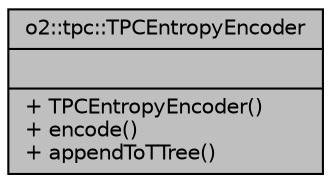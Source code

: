 digraph "o2::tpc::TPCEntropyEncoder"
{
 // INTERACTIVE_SVG=YES
  bgcolor="transparent";
  edge [fontname="Helvetica",fontsize="10",labelfontname="Helvetica",labelfontsize="10"];
  node [fontname="Helvetica",fontsize="10",shape=record];
  Node1 [label="{o2::tpc::TPCEntropyEncoder\n||+ TPCEntropyEncoder()\l+ encode()\l+ appendToTTree()\l}",height=0.2,width=0.4,color="black", fillcolor="grey75", style="filled", fontcolor="black"];
}
